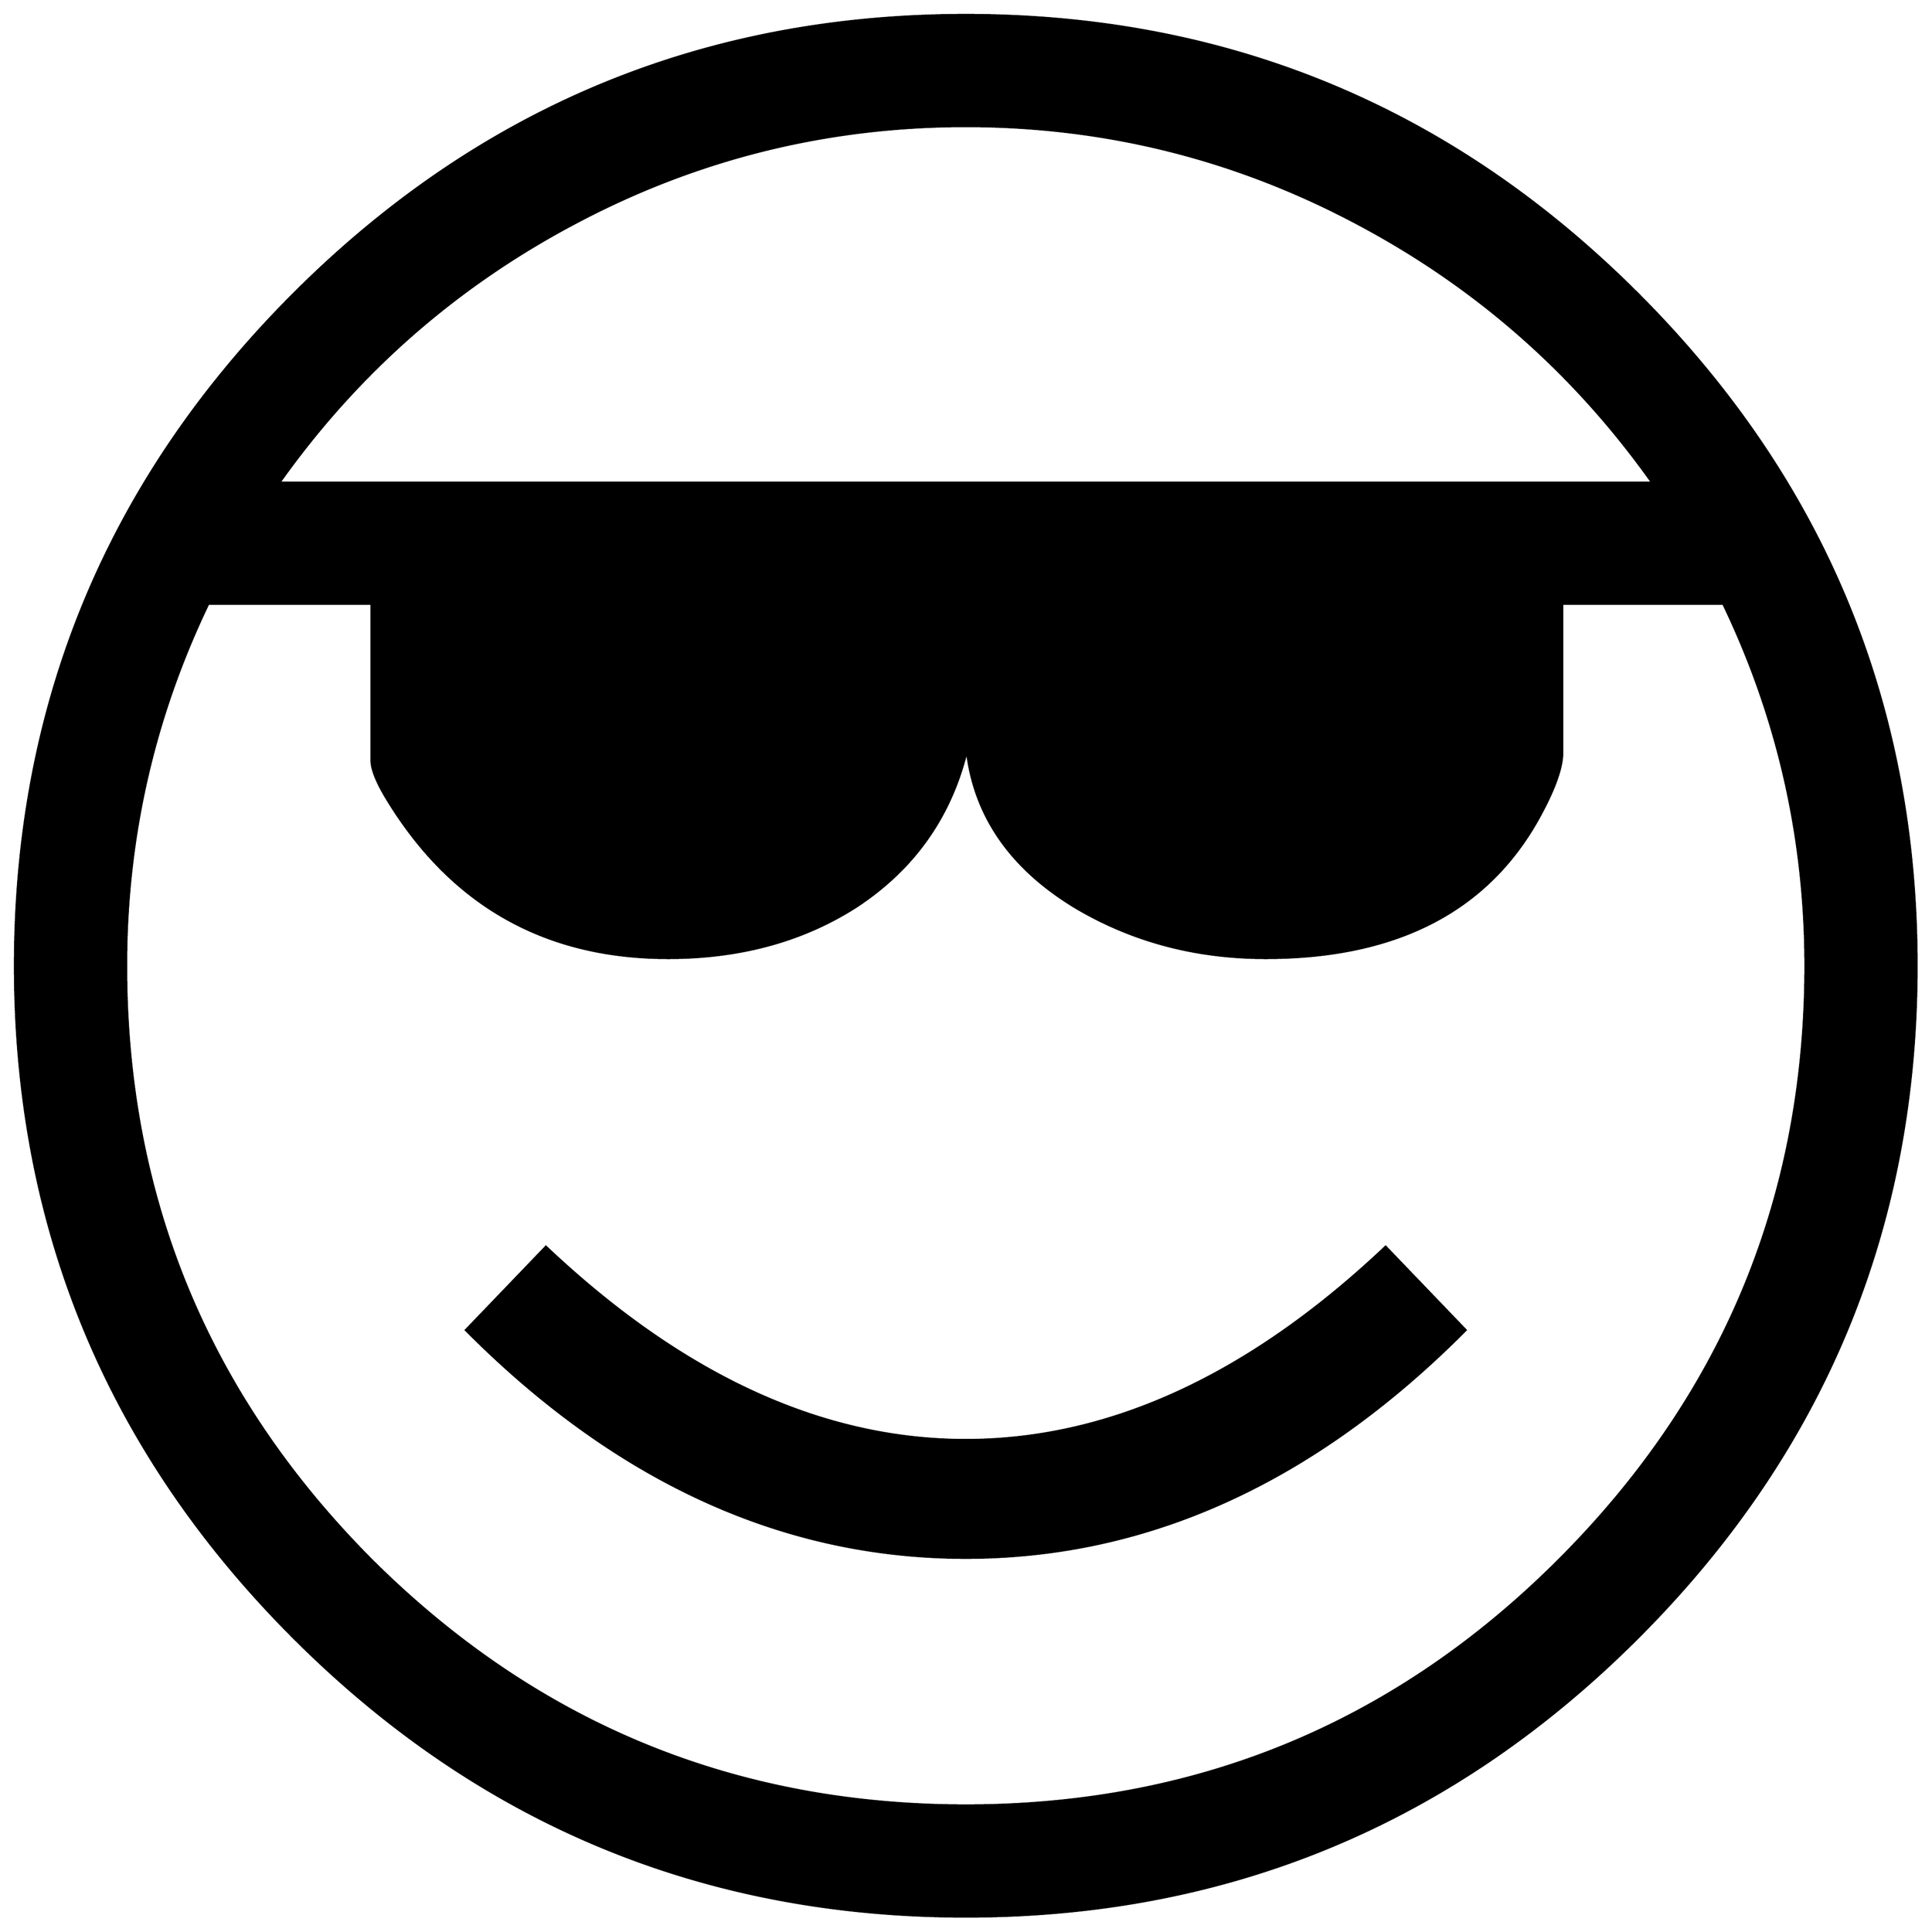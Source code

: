 


\begin{tikzpicture}[y=0.80pt, x=0.80pt, yscale=-1.0, xscale=1.0, inner sep=0pt, outer sep=0pt]
\begin{scope}[shift={(100.0,1706.0)},nonzero rule]
  \path[draw=.,fill=.,line width=1.600pt] (1794.0,-582.0) ..
    controls (1794.0,-346.0) and (1710.333,-144.333) ..
    (1543.0,23.0) .. controls (1375.667,190.333) and (1174.0,274.0)
    .. (938.0,274.0) .. controls (702.0,274.0) and (500.333,190.333)
    .. (333.0,23.0) .. controls (165.667,-144.333) and (82.0,-346.0)
    .. (82.0,-582.0) .. controls (82.0,-818.0) and
    (165.667,-1019.667) .. (333.0,-1187.0) .. controls
    (500.333,-1354.333) and (702.0,-1438.0) .. (938.0,-1438.0) ..
    controls (1174.0,-1438.0) and (1375.667,-1354.333) ..
    (1543.0,-1187.0) .. controls (1710.333,-1019.667) and
    (1794.0,-818.0) .. (1794.0,-582.0) -- cycle(1556.0,-1017.0)
    .. controls (1486.0,-1115.667) and (1397.667,-1193.333) ..
    (1291.0,-1250.0) .. controls (1181.0,-1308.667) and
    (1063.333,-1338.0) .. (938.0,-1338.0) .. controls
    (812.667,-1338.0) and (695.0,-1308.667) .. (585.0,-1250.0) ..
    controls (478.333,-1193.333) and (390.0,-1115.667) ..
    (320.0,-1017.0) -- (1556.0,-1017.0) -- cycle(1694.0,-582.0)
    .. controls (1694.0,-696.667) and (1669.333,-805.333) ..
    (1620.0,-908.0) -- (1475.0,-908.0) -- (1475.0,-774.0) ..
    controls (1475.0,-761.333) and (1469.0,-743.667) ..
    (1457.0,-721.0) .. controls (1411.0,-633.0) and
    (1328.0,-589.0) .. (1208.0,-589.0) .. controls
    (1144.667,-589.0) and (1087.333,-604.333) .. (1036.0,-635.0) ..
    controls (978.0,-670.333) and (945.667,-717.333) .. (939.0,-776.0)
    .. controls (924.333,-716.0) and (891.0,-669.0) ..
    (839.0,-635.0) .. controls (791.0,-604.333) and (734.667,-589.0)
    .. (670.0,-589.0) .. controls (559.333,-589.0) and
    (475.0,-636.667) .. (417.0,-732.0) .. controls (407.667,-747.333)
    and (403.0,-759.0) .. (403.0,-767.0) -- (403.0,-908.0) --
    (256.0,-908.0) .. controls (206.667,-805.333) and (182.0,-696.667)
    .. (182.0,-582.0) .. controls (182.0,-373.333) and
    (255.667,-195.0) .. (403.0,-47.0) .. controls (551.0,100.333)
    and (729.333,174.0) .. (938.0,174.0) .. controls
    (1146.667,174.0) and (1324.667,100.333) .. (1472.0,-47.0) ..
    controls (1620.0,-195.0) and (1694.0,-373.333) ..
    (1694.0,-582.0) -- cycle(1388.0,-254.0) .. controls
    (1252.0,-117.333) and (1102.0,-49.0) .. (938.0,-49.0) ..
    controls (774.0,-49.0) and (624.0,-117.333) .. (488.0,-254.0)
    -- (560.0,-329.0) .. controls (682.667,-213.0) and
    (808.667,-155.0) .. (938.0,-155.0) .. controls (1067.333,-155.0)
    and (1193.333,-213.0) .. (1316.0,-329.0) -- (1388.0,-254.0) --
    cycle;
\end{scope}

\end{tikzpicture}


